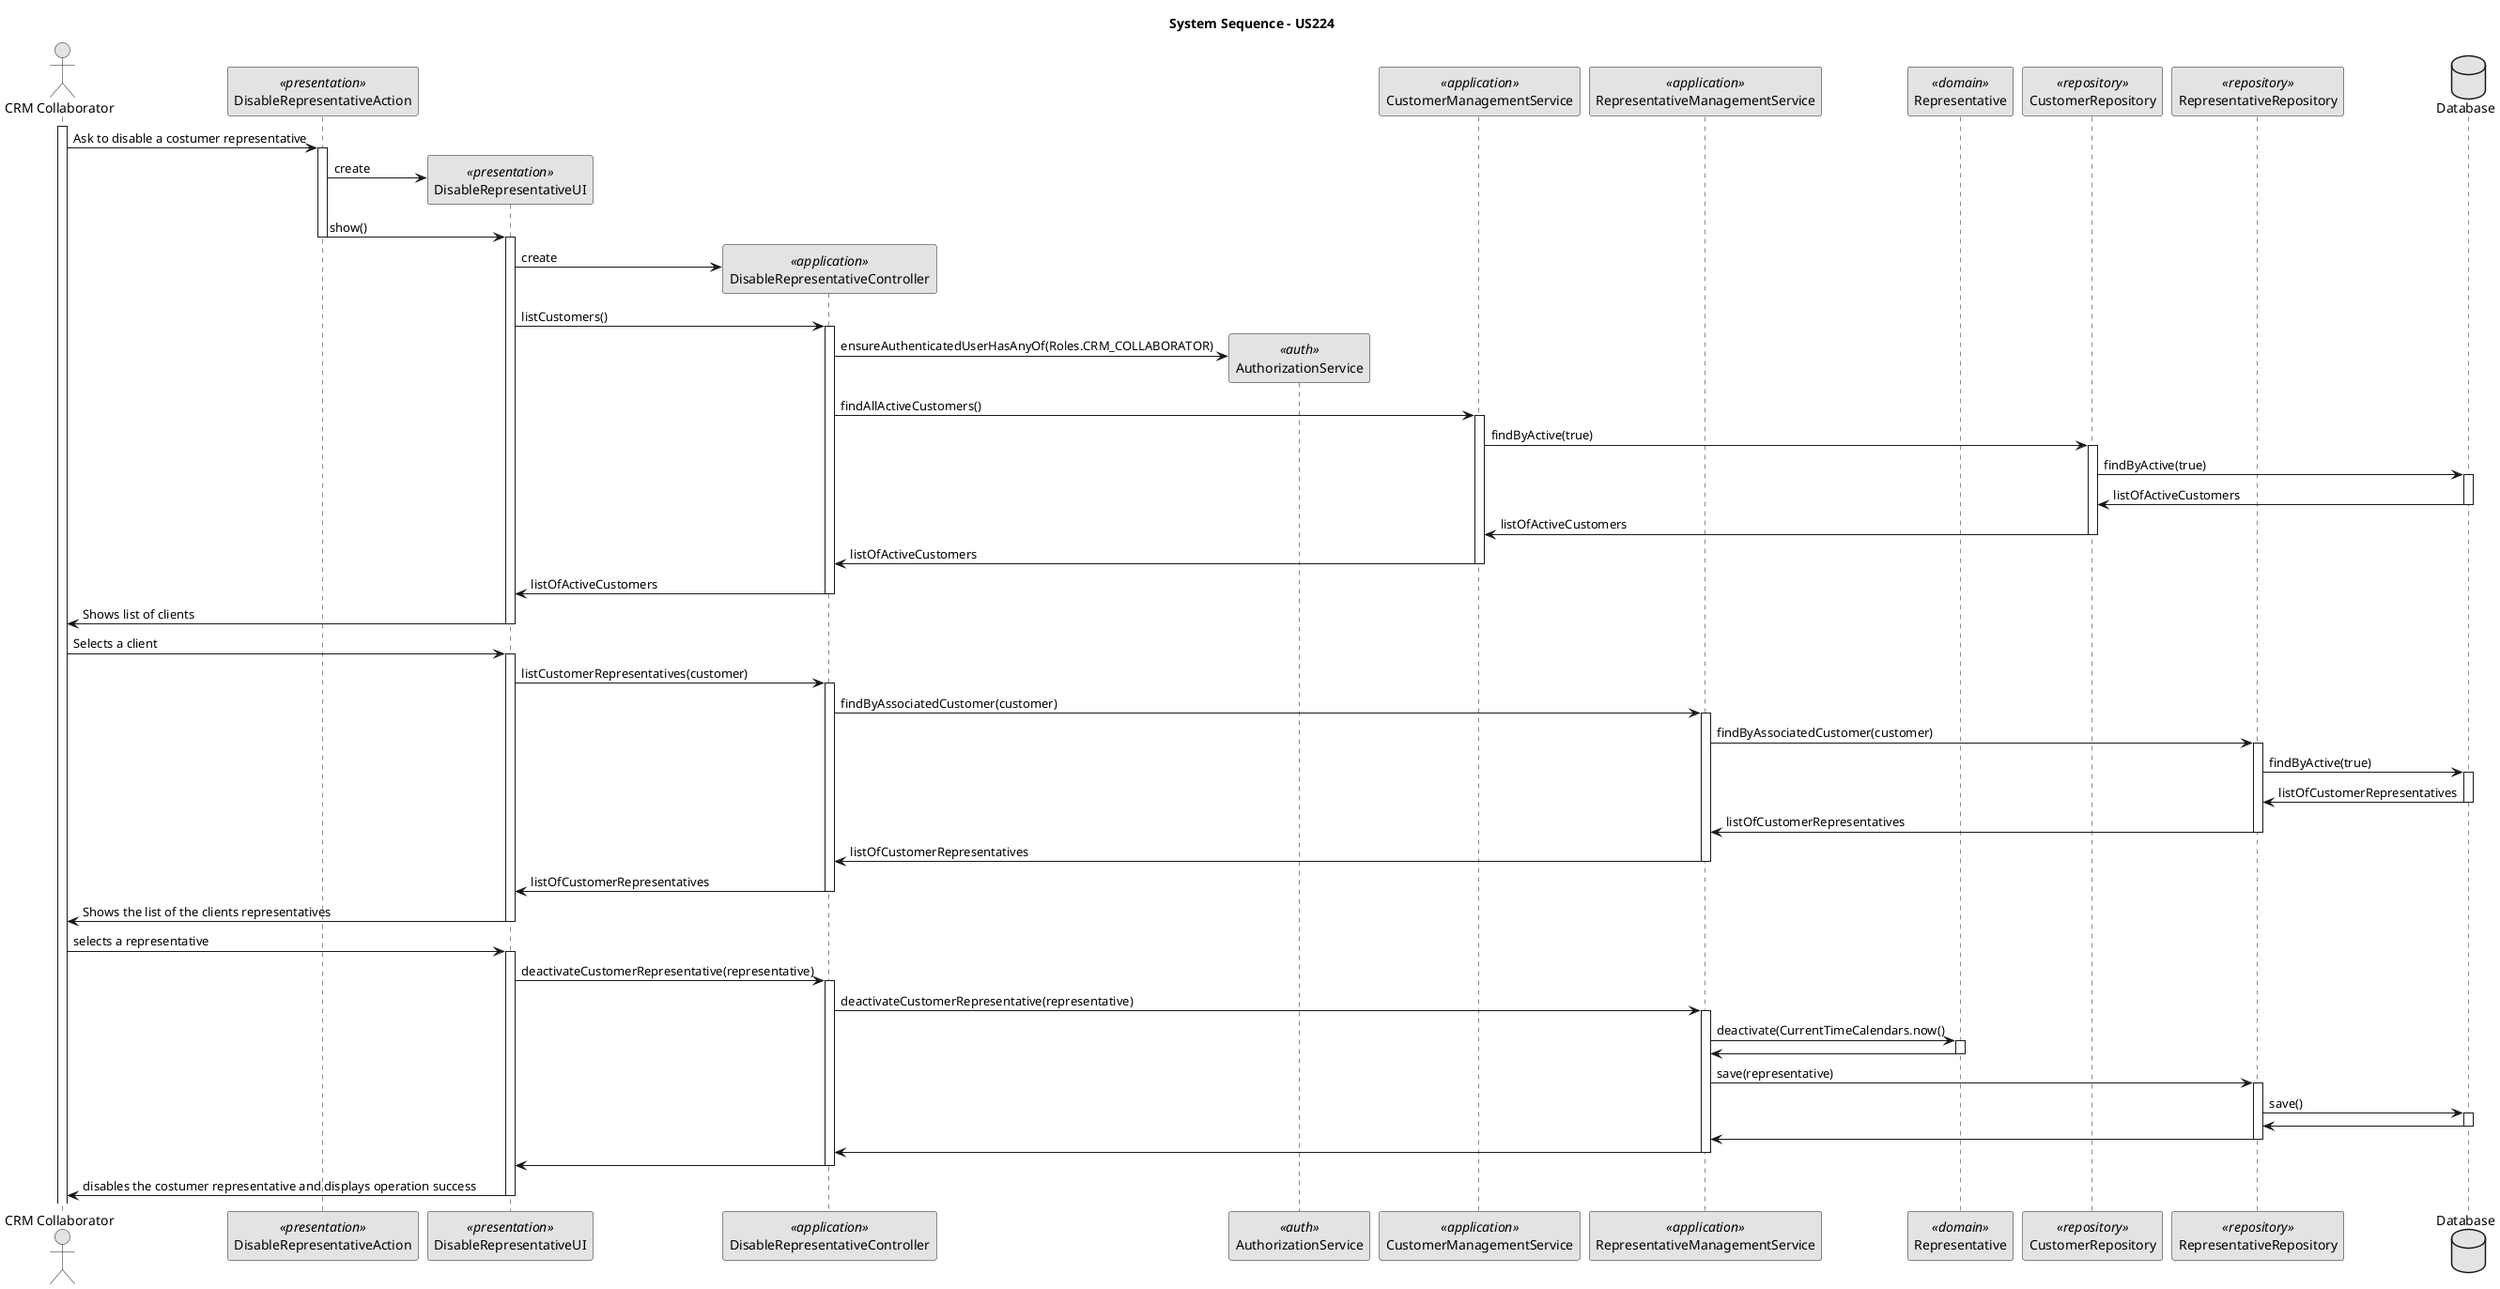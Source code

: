 @startuml
skinparam monochrome true
skinparam packageStyle rectangle
skinparam shadowing false

actor "CRM Collaborator" as crmCollaborator
participant "DisableRepresentativeAction" as ACTION <<presentation>>
participant "DisableRepresentativeUI" as UI <<presentation>>
participant "DisableRepresentativeController" as CTRL <<application>>
participant "AuthorizationService" as AuthorizationService <<auth>>
participant "CustomerManagementService" as CustomerManagementService <<application>>
participant "RepresentativeManagementService" as RepresentativeManagementService <<application>>
participant "Representative" as Representative <<domain>>
participant "CustomerRepository" as CustomerRepository <<repository>>
participant "RepresentativeRepository" as RepresentativeRepository <<repository>>
database "Database" as Database


title System Sequence - US224

activate crmCollaborator

    crmCollaborator -> ACTION : Ask to disable a costumer representative
    activate ACTION

        ACTION -> UI** : create
        ACTION -> UI : show()
    deactivate ACTION

    activate UI

        UI -> CTRL** : create
        UI -> CTRL : listCustomers()
        activate CTRL

            CTRL -> AuthorizationService** : ensureAuthenticatedUserHasAnyOf(Roles.CRM_COLLABORATOR)
            CTRL -> CustomerManagementService : findAllActiveCustomers()
            activate CustomerManagementService

                CustomerManagementService -> CustomerRepository : findByActive(true)
                activate CustomerRepository

                    CustomerRepository -> Database : findByActive(true)
                    activate Database

                        Database -> CustomerRepository : listOfActiveCustomers
                    deactivate Database

                    CustomerRepository -> CustomerManagementService : listOfActiveCustomers
                deactivate CustomerRepository

                CustomerManagementService -> CTRL : listOfActiveCustomers
            deactivate CustomerManagementService

            CTRL -> UI : listOfActiveCustomers
        deactivate CTRL

        UI -> crmCollaborator : Shows list of clients
    deactivate UI

    crmCollaborator -> UI : Selects a client
    activate UI

        UI -> CTRL : listCustomerRepresentatives(customer)
        activate CTRL

            CTRL -> RepresentativeManagementService : findByAssociatedCustomer(customer)
            activate RepresentativeManagementService

                RepresentativeManagementService -> RepresentativeRepository : findByAssociatedCustomer(customer)
                activate RepresentativeRepository

                    RepresentativeRepository -> Database :  findByActive(true)
                    activate Database

                        Database -> RepresentativeRepository : listOfCustomerRepresentatives
                    deactivate Database

                    RepresentativeRepository -> RepresentativeManagementService : listOfCustomerRepresentatives
                deactivate RepresentativeRepository

                RepresentativeManagementService -> CTRL : listOfCustomerRepresentatives
            deactivate RepresentativeManagementService

            CTRL -> UI : listOfCustomerRepresentatives
        deactivate CTRL

        UI -> crmCollaborator : Shows the list of the clients representatives
    deactivate UI

    crmCollaborator -> UI : selects a representative
    activate UI

        UI -> CTRL : deactivateCustomerRepresentative(representative)
        activate CTRL

            CTRL -> RepresentativeManagementService : deactivateCustomerRepresentative(representative)
            activate RepresentativeManagementService

                RepresentativeManagementService -> Representative : deactivate(CurrentTimeCalendars.now()
                activate Representative

                    Representative -> RepresentativeManagementService
                deactivate Representative
                RepresentativeManagementService -> RepresentativeRepository : save(representative)
                activate RepresentativeRepository

                    RepresentativeRepository -> Database : save()
                    activate Database

                        Database -> RepresentativeRepository :
                    deactivate Database

                    RepresentativeRepository -> RepresentativeManagementService :
                deactivate RepresentativeRepository

                RepresentativeManagementService -> CTRL :
            deactivate RepresentativeManagementService

            CTRL -> UI :
        deactivate CTRL

        UI -> crmCollaborator : disables the costumer representative and displays operation success
    deactivate UI

@enduml
